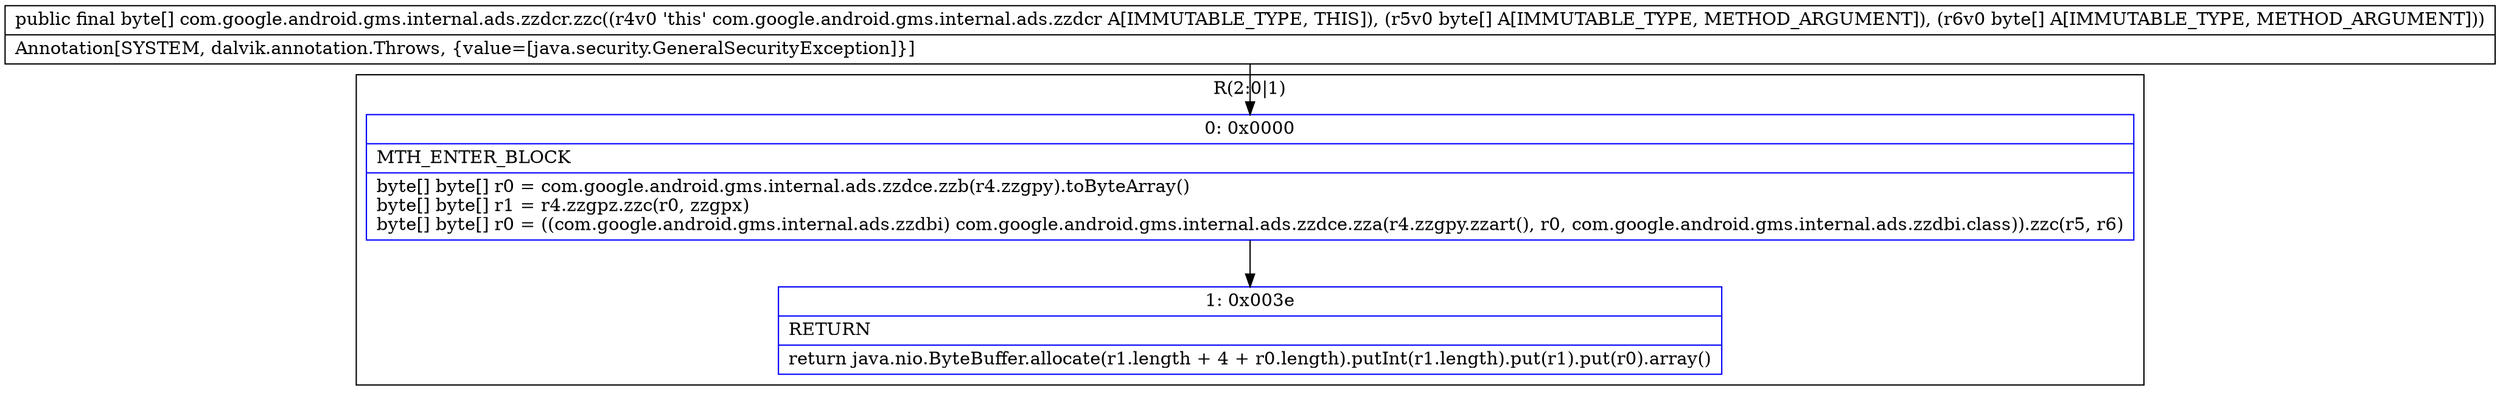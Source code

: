 digraph "CFG forcom.google.android.gms.internal.ads.zzdcr.zzc([B[B)[B" {
subgraph cluster_Region_1178198783 {
label = "R(2:0|1)";
node [shape=record,color=blue];
Node_0 [shape=record,label="{0\:\ 0x0000|MTH_ENTER_BLOCK\l|byte[] byte[] r0 = com.google.android.gms.internal.ads.zzdce.zzb(r4.zzgpy).toByteArray()\lbyte[] byte[] r1 = r4.zzgpz.zzc(r0, zzgpx)\lbyte[] byte[] r0 = ((com.google.android.gms.internal.ads.zzdbi) com.google.android.gms.internal.ads.zzdce.zza(r4.zzgpy.zzart(), r0, com.google.android.gms.internal.ads.zzdbi.class)).zzc(r5, r6)\l}"];
Node_1 [shape=record,label="{1\:\ 0x003e|RETURN\l|return java.nio.ByteBuffer.allocate(r1.length + 4 + r0.length).putInt(r1.length).put(r1).put(r0).array()\l}"];
}
MethodNode[shape=record,label="{public final byte[] com.google.android.gms.internal.ads.zzdcr.zzc((r4v0 'this' com.google.android.gms.internal.ads.zzdcr A[IMMUTABLE_TYPE, THIS]), (r5v0 byte[] A[IMMUTABLE_TYPE, METHOD_ARGUMENT]), (r6v0 byte[] A[IMMUTABLE_TYPE, METHOD_ARGUMENT]))  | Annotation[SYSTEM, dalvik.annotation.Throws, \{value=[java.security.GeneralSecurityException]\}]\l}"];
MethodNode -> Node_0;
Node_0 -> Node_1;
}

